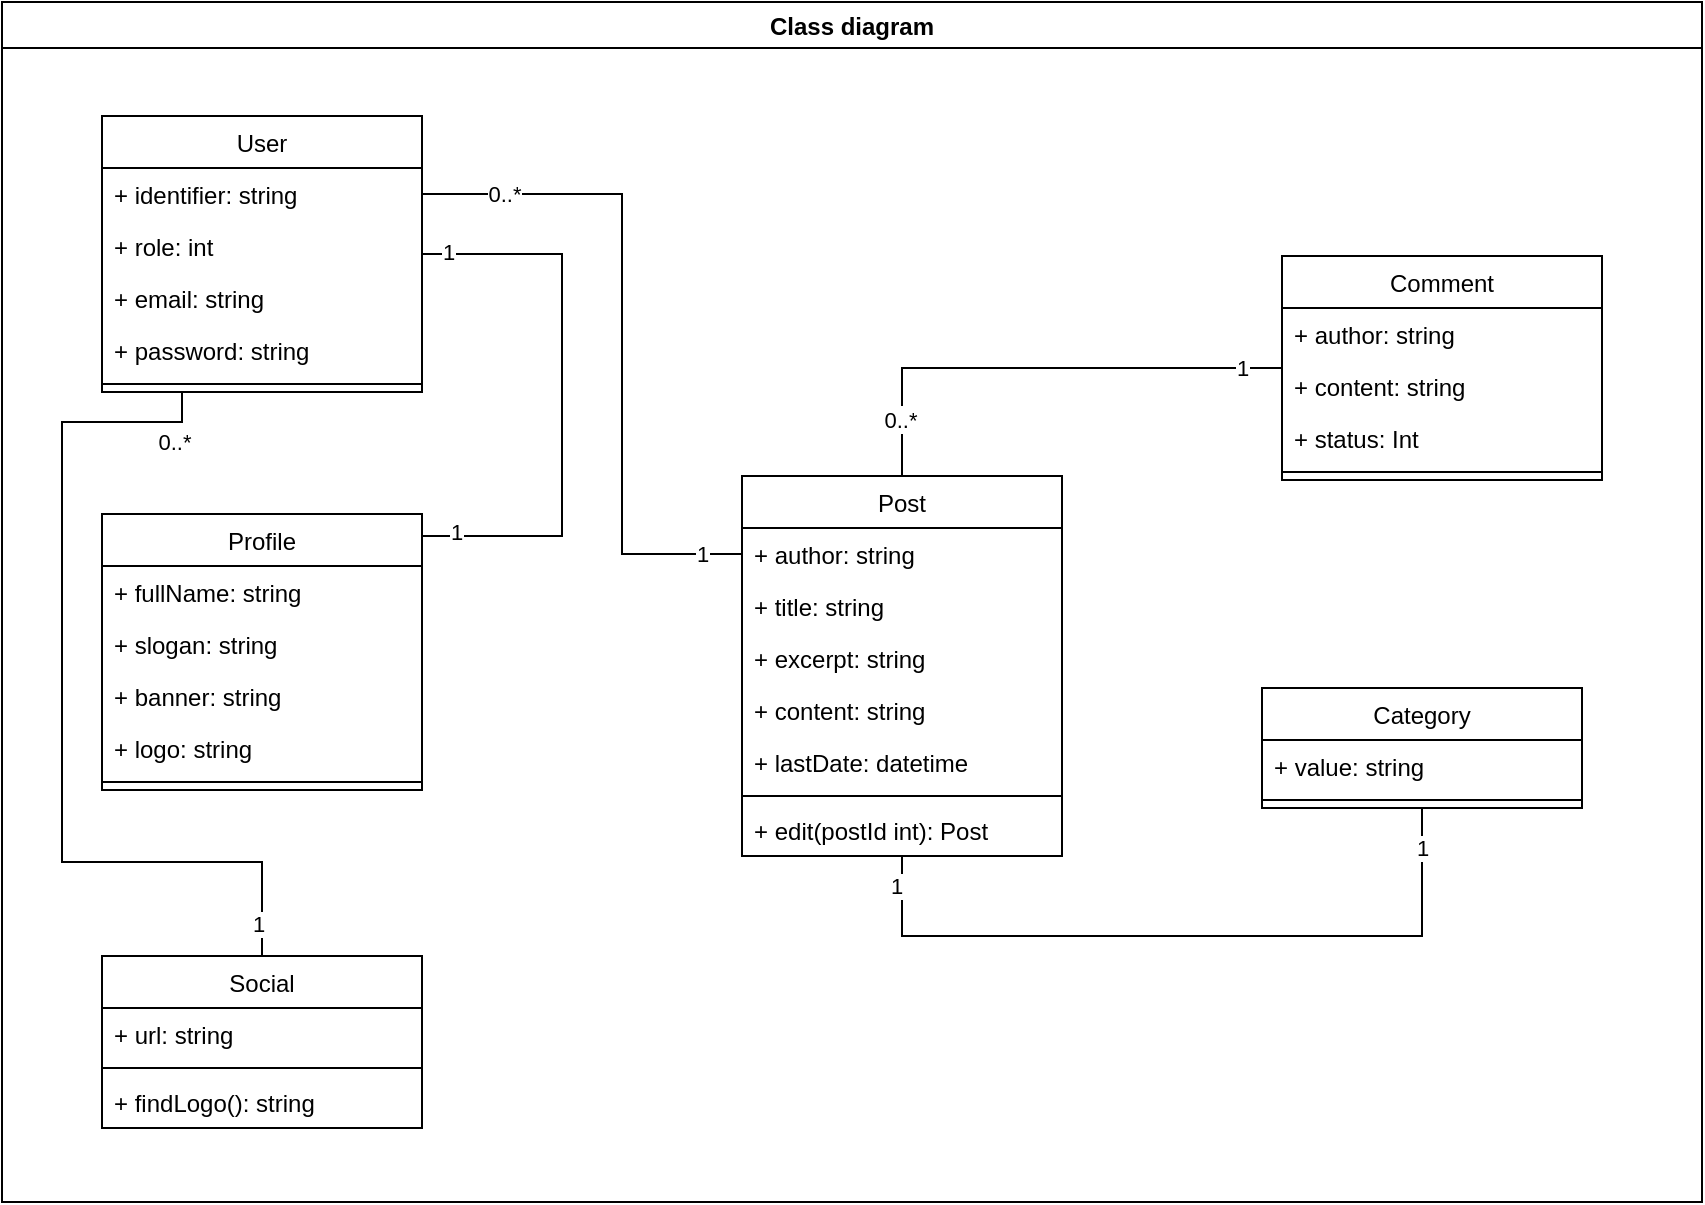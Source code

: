 <mxfile version="21.6.8" type="device">
  <diagram id="C5RBs43oDa-KdzZeNtuy" name="Page-1">
    <mxGraphModel dx="1925" dy="1815" grid="1" gridSize="10" guides="1" tooltips="1" connect="1" arrows="1" fold="1" page="1" pageScale="1" pageWidth="827" pageHeight="1169" math="0" shadow="0">
      <root>
        <mxCell id="WIyWlLk6GJQsqaUBKTNV-0" />
        <mxCell id="WIyWlLk6GJQsqaUBKTNV-1" parent="WIyWlLk6GJQsqaUBKTNV-0" />
        <mxCell id="5dLH2-bOq6MJYjy3w7BF-282" value="Class diagram" style="swimlane;startSize=23;" parent="WIyWlLk6GJQsqaUBKTNV-1" vertex="1">
          <mxGeometry x="-400" y="-960" width="850" height="600" as="geometry" />
        </mxCell>
        <mxCell id="5dLH2-bOq6MJYjy3w7BF-292" value="User" style="swimlane;fontStyle=0;align=center;verticalAlign=top;childLayout=stackLayout;horizontal=1;startSize=26;horizontalStack=0;resizeParent=1;resizeLast=0;collapsible=1;marginBottom=0;rounded=0;shadow=0;strokeWidth=1;" parent="5dLH2-bOq6MJYjy3w7BF-282" vertex="1">
          <mxGeometry x="50" y="57" width="160" height="138" as="geometry">
            <mxRectangle x="230" y="140" width="160" height="26" as="alternateBounds" />
          </mxGeometry>
        </mxCell>
        <mxCell id="5dLH2-bOq6MJYjy3w7BF-293" value="+ identifier: string" style="text;align=left;verticalAlign=top;spacingLeft=4;spacingRight=4;overflow=hidden;rotatable=0;points=[[0,0.5],[1,0.5]];portConstraint=eastwest;" parent="5dLH2-bOq6MJYjy3w7BF-292" vertex="1">
          <mxGeometry y="26" width="160" height="26" as="geometry" />
        </mxCell>
        <mxCell id="5dLH2-bOq6MJYjy3w7BF-294" value="+ role: int" style="text;align=left;verticalAlign=top;spacingLeft=4;spacingRight=4;overflow=hidden;rotatable=0;points=[[0,0.5],[1,0.5]];portConstraint=eastwest;rounded=0;shadow=0;html=0;" parent="5dLH2-bOq6MJYjy3w7BF-292" vertex="1">
          <mxGeometry y="52" width="160" height="26" as="geometry" />
        </mxCell>
        <mxCell id="SX-rihnzQ8es6wSrGuTu-25" value="+ email: string" style="text;align=left;verticalAlign=top;spacingLeft=4;spacingRight=4;overflow=hidden;rotatable=0;points=[[0,0.5],[1,0.5]];portConstraint=eastwest;rounded=0;shadow=0;html=0;" parent="5dLH2-bOq6MJYjy3w7BF-292" vertex="1">
          <mxGeometry y="78" width="160" height="26" as="geometry" />
        </mxCell>
        <mxCell id="ggaZgJPCZ2kaR8DIM5gM-43" value="+ password: string" style="text;align=left;verticalAlign=top;spacingLeft=4;spacingRight=4;overflow=hidden;rotatable=0;points=[[0,0.5],[1,0.5]];portConstraint=eastwest;rounded=0;shadow=0;html=0;" vertex="1" parent="5dLH2-bOq6MJYjy3w7BF-292">
          <mxGeometry y="104" width="160" height="26" as="geometry" />
        </mxCell>
        <mxCell id="5dLH2-bOq6MJYjy3w7BF-297" value="" style="line;html=1;strokeWidth=1;align=left;verticalAlign=middle;spacingTop=-1;spacingLeft=3;spacingRight=3;rotatable=0;labelPosition=right;points=[];portConstraint=eastwest;" parent="5dLH2-bOq6MJYjy3w7BF-292" vertex="1">
          <mxGeometry y="130" width="160" height="8" as="geometry" />
        </mxCell>
        <mxCell id="5f2Y2o3vqF1S9tGnKY9q-0" value="Social" style="swimlane;fontStyle=0;align=center;verticalAlign=top;childLayout=stackLayout;horizontal=1;startSize=26;horizontalStack=0;resizeParent=1;resizeLast=0;collapsible=1;marginBottom=0;rounded=0;shadow=0;strokeWidth=1;" parent="5dLH2-bOq6MJYjy3w7BF-282" vertex="1">
          <mxGeometry x="50" y="477" width="160" height="86" as="geometry">
            <mxRectangle x="550" y="140" width="160" height="26" as="alternateBounds" />
          </mxGeometry>
        </mxCell>
        <mxCell id="5f2Y2o3vqF1S9tGnKY9q-1" value="+ url: string" style="text;align=left;verticalAlign=top;spacingLeft=4;spacingRight=4;overflow=hidden;rotatable=0;points=[[0,0.5],[1,0.5]];portConstraint=eastwest;" parent="5f2Y2o3vqF1S9tGnKY9q-0" vertex="1">
          <mxGeometry y="26" width="160" height="26" as="geometry" />
        </mxCell>
        <mxCell id="5f2Y2o3vqF1S9tGnKY9q-4" value="" style="line;html=1;strokeWidth=1;align=left;verticalAlign=middle;spacingTop=-1;spacingLeft=3;spacingRight=3;rotatable=0;labelPosition=right;points=[];portConstraint=eastwest;" parent="5f2Y2o3vqF1S9tGnKY9q-0" vertex="1">
          <mxGeometry y="52" width="160" height="8" as="geometry" />
        </mxCell>
        <mxCell id="ggaZgJPCZ2kaR8DIM5gM-41" value="+ findLogo(): string" style="text;align=left;verticalAlign=top;spacingLeft=4;spacingRight=4;overflow=hidden;rotatable=0;points=[[0,0.5],[1,0.5]];portConstraint=eastwest;" vertex="1" parent="5f2Y2o3vqF1S9tGnKY9q-0">
          <mxGeometry y="60" width="160" height="26" as="geometry" />
        </mxCell>
        <mxCell id="5dLH2-bOq6MJYjy3w7BF-324" value="Comment" style="swimlane;fontStyle=0;align=center;verticalAlign=top;childLayout=stackLayout;horizontal=1;startSize=26;horizontalStack=0;resizeParent=1;resizeLast=0;collapsible=1;marginBottom=0;rounded=0;shadow=0;strokeWidth=1;" parent="5dLH2-bOq6MJYjy3w7BF-282" vertex="1">
          <mxGeometry x="640" y="127" width="160" height="112" as="geometry">
            <mxRectangle x="550" y="140" width="160" height="26" as="alternateBounds" />
          </mxGeometry>
        </mxCell>
        <mxCell id="5dLH2-bOq6MJYjy3w7BF-326" value="+ author: string" style="text;align=left;verticalAlign=top;spacingLeft=4;spacingRight=4;overflow=hidden;rotatable=0;points=[[0,0.5],[1,0.5]];portConstraint=eastwest;rounded=0;shadow=0;html=0;" parent="5dLH2-bOq6MJYjy3w7BF-324" vertex="1">
          <mxGeometry y="26" width="160" height="26" as="geometry" />
        </mxCell>
        <mxCell id="5dLH2-bOq6MJYjy3w7BF-327" value="+ content: string" style="text;align=left;verticalAlign=top;spacingLeft=4;spacingRight=4;overflow=hidden;rotatable=0;points=[[0,0.5],[1,0.5]];portConstraint=eastwest;rounded=0;shadow=0;html=0;" parent="5dLH2-bOq6MJYjy3w7BF-324" vertex="1">
          <mxGeometry y="52" width="160" height="26" as="geometry" />
        </mxCell>
        <mxCell id="ggaZgJPCZ2kaR8DIM5gM-24" value="+ status: Int" style="text;align=left;verticalAlign=top;spacingLeft=4;spacingRight=4;overflow=hidden;rotatable=0;points=[[0,0.5],[1,0.5]];portConstraint=eastwest;rounded=0;shadow=0;html=0;" vertex="1" parent="5dLH2-bOq6MJYjy3w7BF-324">
          <mxGeometry y="78" width="160" height="26" as="geometry" />
        </mxCell>
        <mxCell id="5dLH2-bOq6MJYjy3w7BF-328" value="" style="line;html=1;strokeWidth=1;align=left;verticalAlign=middle;spacingTop=-1;spacingLeft=3;spacingRight=3;rotatable=0;labelPosition=right;points=[];portConstraint=eastwest;" parent="5dLH2-bOq6MJYjy3w7BF-324" vertex="1">
          <mxGeometry y="104" width="160" height="8" as="geometry" />
        </mxCell>
        <mxCell id="5f2Y2o3vqF1S9tGnKY9q-8" value="Category" style="swimlane;fontStyle=0;align=center;verticalAlign=top;childLayout=stackLayout;horizontal=1;startSize=26;horizontalStack=0;resizeParent=1;resizeLast=0;collapsible=1;marginBottom=0;rounded=0;shadow=0;strokeWidth=1;" parent="5dLH2-bOq6MJYjy3w7BF-282" vertex="1">
          <mxGeometry x="630" y="343" width="160" height="60" as="geometry">
            <mxRectangle x="550" y="140" width="160" height="26" as="alternateBounds" />
          </mxGeometry>
        </mxCell>
        <mxCell id="5f2Y2o3vqF1S9tGnKY9q-10" value="+ value: string" style="text;align=left;verticalAlign=top;spacingLeft=4;spacingRight=4;overflow=hidden;rotatable=0;points=[[0,0.5],[1,0.5]];portConstraint=eastwest;rounded=0;shadow=0;html=0;" parent="5f2Y2o3vqF1S9tGnKY9q-8" vertex="1">
          <mxGeometry y="26" width="160" height="26" as="geometry" />
        </mxCell>
        <mxCell id="5f2Y2o3vqF1S9tGnKY9q-11" value="" style="line;html=1;strokeWidth=1;align=left;verticalAlign=middle;spacingTop=-1;spacingLeft=3;spacingRight=3;rotatable=0;labelPosition=right;points=[];portConstraint=eastwest;" parent="5f2Y2o3vqF1S9tGnKY9q-8" vertex="1">
          <mxGeometry y="52" width="160" height="8" as="geometry" />
        </mxCell>
        <mxCell id="5dLH2-bOq6MJYjy3w7BF-298" value="Profile" style="swimlane;fontStyle=0;align=center;verticalAlign=top;childLayout=stackLayout;horizontal=1;startSize=26;horizontalStack=0;resizeParent=1;resizeLast=0;collapsible=1;marginBottom=0;rounded=0;shadow=0;strokeWidth=1;" parent="5dLH2-bOq6MJYjy3w7BF-282" vertex="1">
          <mxGeometry x="50" y="256" width="160" height="138" as="geometry">
            <mxRectangle x="130" y="380" width="160" height="26" as="alternateBounds" />
          </mxGeometry>
        </mxCell>
        <mxCell id="5dLH2-bOq6MJYjy3w7BF-300" value="+ fullName: string" style="text;align=left;verticalAlign=top;spacingLeft=4;spacingRight=4;overflow=hidden;rotatable=0;points=[[0,0.5],[1,0.5]];portConstraint=eastwest;rounded=0;shadow=0;html=0;" parent="5dLH2-bOq6MJYjy3w7BF-298" vertex="1">
          <mxGeometry y="26" width="160" height="26" as="geometry" />
        </mxCell>
        <mxCell id="5dLH2-bOq6MJYjy3w7BF-302" value="+ slogan: string" style="text;align=left;verticalAlign=top;spacingLeft=4;spacingRight=4;overflow=hidden;rotatable=0;points=[[0,0.5],[1,0.5]];portConstraint=eastwest;rounded=0;shadow=0;html=0;" parent="5dLH2-bOq6MJYjy3w7BF-298" vertex="1">
          <mxGeometry y="52" width="160" height="26" as="geometry" />
        </mxCell>
        <mxCell id="ggaZgJPCZ2kaR8DIM5gM-36" value="+ banner: string" style="text;align=left;verticalAlign=top;spacingLeft=4;spacingRight=4;overflow=hidden;rotatable=0;points=[[0,0.5],[1,0.5]];portConstraint=eastwest;rounded=0;shadow=0;html=0;" vertex="1" parent="5dLH2-bOq6MJYjy3w7BF-298">
          <mxGeometry y="78" width="160" height="26" as="geometry" />
        </mxCell>
        <mxCell id="5dLH2-bOq6MJYjy3w7BF-301" value="+ logo: string" style="text;align=left;verticalAlign=top;spacingLeft=4;spacingRight=4;overflow=hidden;rotatable=0;points=[[0,0.5],[1,0.5]];portConstraint=eastwest;rounded=0;shadow=0;html=0;" parent="5dLH2-bOq6MJYjy3w7BF-298" vertex="1">
          <mxGeometry y="104" width="160" height="26" as="geometry" />
        </mxCell>
        <mxCell id="5dLH2-bOq6MJYjy3w7BF-307" value="" style="line;html=1;strokeWidth=1;align=left;verticalAlign=middle;spacingTop=-1;spacingLeft=3;spacingRight=3;rotatable=0;labelPosition=right;points=[];portConstraint=eastwest;" parent="5dLH2-bOq6MJYjy3w7BF-298" vertex="1">
          <mxGeometry y="130" width="160" height="8" as="geometry" />
        </mxCell>
        <mxCell id="5dLH2-bOq6MJYjy3w7BF-318" value="Post" style="swimlane;fontStyle=0;align=center;verticalAlign=top;childLayout=stackLayout;horizontal=1;startSize=26;horizontalStack=0;resizeParent=1;resizeLast=0;collapsible=1;marginBottom=0;rounded=0;shadow=0;strokeWidth=1;" parent="5dLH2-bOq6MJYjy3w7BF-282" vertex="1">
          <mxGeometry x="370" y="237" width="160" height="190" as="geometry">
            <mxRectangle x="550" y="140" width="160" height="26" as="alternateBounds" />
          </mxGeometry>
        </mxCell>
        <mxCell id="5dLH2-bOq6MJYjy3w7BF-320" value="+ author: string" style="text;align=left;verticalAlign=top;spacingLeft=4;spacingRight=4;overflow=hidden;rotatable=0;points=[[0,0.5],[1,0.5]];portConstraint=eastwest;rounded=0;shadow=0;html=0;" parent="5dLH2-bOq6MJYjy3w7BF-318" vertex="1">
          <mxGeometry y="26" width="160" height="26" as="geometry" />
        </mxCell>
        <mxCell id="5dLH2-bOq6MJYjy3w7BF-319" value="+ title: string" style="text;align=left;verticalAlign=top;spacingLeft=4;spacingRight=4;overflow=hidden;rotatable=0;points=[[0,0.5],[1,0.5]];portConstraint=eastwest;" parent="5dLH2-bOq6MJYjy3w7BF-318" vertex="1">
          <mxGeometry y="52" width="160" height="26" as="geometry" />
        </mxCell>
        <mxCell id="5dLH2-bOq6MJYjy3w7BF-321" value="+ excerpt: string" style="text;align=left;verticalAlign=top;spacingLeft=4;spacingRight=4;overflow=hidden;rotatable=0;points=[[0,0.5],[1,0.5]];portConstraint=eastwest;rounded=0;shadow=0;html=0;" parent="5dLH2-bOq6MJYjy3w7BF-318" vertex="1">
          <mxGeometry y="78" width="160" height="26" as="geometry" />
        </mxCell>
        <mxCell id="5dLH2-bOq6MJYjy3w7BF-314" value="+ content: string" style="text;align=left;verticalAlign=top;spacingLeft=4;spacingRight=4;overflow=hidden;rotatable=0;points=[[0,0.5],[1,0.5]];portConstraint=eastwest;rounded=0;shadow=0;html=0;" parent="5dLH2-bOq6MJYjy3w7BF-318" vertex="1">
          <mxGeometry y="104" width="160" height="26" as="geometry" />
        </mxCell>
        <mxCell id="SX-rihnzQ8es6wSrGuTu-6" value="+ lastDate: datetime" style="text;align=left;verticalAlign=top;spacingLeft=4;spacingRight=4;overflow=hidden;rotatable=0;points=[[0,0.5],[1,0.5]];portConstraint=eastwest;rounded=0;shadow=0;html=0;" parent="5dLH2-bOq6MJYjy3w7BF-318" vertex="1">
          <mxGeometry y="130" width="160" height="26" as="geometry" />
        </mxCell>
        <mxCell id="5dLH2-bOq6MJYjy3w7BF-323" value="" style="line;html=1;strokeWidth=1;align=left;verticalAlign=middle;spacingTop=-1;spacingLeft=3;spacingRight=3;rotatable=0;labelPosition=right;points=[];portConstraint=eastwest;" parent="5dLH2-bOq6MJYjy3w7BF-318" vertex="1">
          <mxGeometry y="156" width="160" height="8" as="geometry" />
        </mxCell>
        <mxCell id="ggaZgJPCZ2kaR8DIM5gM-42" value="+ edit(postId int): Post" style="text;align=left;verticalAlign=top;spacingLeft=4;spacingRight=4;overflow=hidden;rotatable=0;points=[[0,0.5],[1,0.5]];portConstraint=eastwest;" vertex="1" parent="5dLH2-bOq6MJYjy3w7BF-318">
          <mxGeometry y="164" width="160" height="26" as="geometry" />
        </mxCell>
        <mxCell id="ggaZgJPCZ2kaR8DIM5gM-15" value="" style="endArrow=none;html=1;rounded=0;edgeStyle=orthogonalEdgeStyle;entryX=0.5;entryY=0;entryDx=0;entryDy=0;" edge="1" parent="5dLH2-bOq6MJYjy3w7BF-282" source="5dLH2-bOq6MJYjy3w7BF-324" target="5dLH2-bOq6MJYjy3w7BF-318">
          <mxGeometry width="50" height="50" relative="1" as="geometry">
            <mxPoint x="580" y="452" as="sourcePoint" />
            <mxPoint x="420" y="217" as="targetPoint" />
          </mxGeometry>
        </mxCell>
        <mxCell id="ggaZgJPCZ2kaR8DIM5gM-16" value="1" style="edgeLabel;html=1;align=center;verticalAlign=middle;resizable=0;points=[];" vertex="1" connectable="0" parent="ggaZgJPCZ2kaR8DIM5gM-15">
          <mxGeometry x="0.758" relative="1" as="geometry">
            <mxPoint as="offset" />
          </mxGeometry>
        </mxCell>
        <mxCell id="ggaZgJPCZ2kaR8DIM5gM-17" value="1" style="edgeLabel;html=1;align=center;verticalAlign=middle;resizable=0;points=[];" vertex="1" connectable="0" parent="ggaZgJPCZ2kaR8DIM5gM-15">
          <mxGeometry x="-0.67" relative="1" as="geometry">
            <mxPoint x="20" as="offset" />
          </mxGeometry>
        </mxCell>
        <mxCell id="ggaZgJPCZ2kaR8DIM5gM-35" value="0..*" style="edgeLabel;html=1;align=center;verticalAlign=middle;resizable=0;points=[];" vertex="1" connectable="0" parent="ggaZgJPCZ2kaR8DIM5gM-15">
          <mxGeometry x="0.766" y="-1" relative="1" as="geometry">
            <mxPoint as="offset" />
          </mxGeometry>
        </mxCell>
        <mxCell id="ggaZgJPCZ2kaR8DIM5gM-21" value="" style="endArrow=none;html=1;rounded=0;edgeStyle=orthogonalEdgeStyle;" edge="1" parent="5dLH2-bOq6MJYjy3w7BF-282" source="5dLH2-bOq6MJYjy3w7BF-298" target="5dLH2-bOq6MJYjy3w7BF-292">
          <mxGeometry width="50" height="50" relative="1" as="geometry">
            <mxPoint x="580" y="347" as="sourcePoint" />
            <mxPoint x="630" y="297" as="targetPoint" />
            <Array as="points">
              <mxPoint x="280" y="267" />
              <mxPoint x="280" y="126" />
            </Array>
          </mxGeometry>
        </mxCell>
        <mxCell id="ggaZgJPCZ2kaR8DIM5gM-22" value="1" style="edgeLabel;html=1;align=center;verticalAlign=middle;resizable=0;points=[];" vertex="1" connectable="0" parent="ggaZgJPCZ2kaR8DIM5gM-21">
          <mxGeometry x="-0.884" y="2" relative="1" as="geometry">
            <mxPoint as="offset" />
          </mxGeometry>
        </mxCell>
        <mxCell id="ggaZgJPCZ2kaR8DIM5gM-23" value="1" style="edgeLabel;html=1;align=center;verticalAlign=middle;resizable=0;points=[];" vertex="1" connectable="0" parent="ggaZgJPCZ2kaR8DIM5gM-21">
          <mxGeometry x="0.911" y="-1" relative="1" as="geometry">
            <mxPoint as="offset" />
          </mxGeometry>
        </mxCell>
        <mxCell id="ggaZgJPCZ2kaR8DIM5gM-32" value="" style="endArrow=none;html=1;rounded=0;edgeStyle=orthogonalEdgeStyle;exitX=0;exitY=0.5;exitDx=0;exitDy=0;entryX=1;entryY=0.5;entryDx=0;entryDy=0;" edge="1" parent="5dLH2-bOq6MJYjy3w7BF-282" source="5dLH2-bOq6MJYjy3w7BF-320">
          <mxGeometry width="50" height="50" relative="1" as="geometry">
            <mxPoint x="545" y="87" as="sourcePoint" />
            <mxPoint x="210" y="96" as="targetPoint" />
            <Array as="points">
              <mxPoint x="310" y="276" />
              <mxPoint x="310" y="96" />
            </Array>
          </mxGeometry>
        </mxCell>
        <mxCell id="ggaZgJPCZ2kaR8DIM5gM-33" value="0..*" style="edgeLabel;html=1;align=center;verticalAlign=middle;resizable=0;points=[];" vertex="1" connectable="0" parent="ggaZgJPCZ2kaR8DIM5gM-32">
          <mxGeometry x="0.758" relative="1" as="geometry">
            <mxPoint as="offset" />
          </mxGeometry>
        </mxCell>
        <mxCell id="ggaZgJPCZ2kaR8DIM5gM-34" value="1" style="edgeLabel;html=1;align=center;verticalAlign=middle;resizable=0;points=[];" vertex="1" connectable="0" parent="ggaZgJPCZ2kaR8DIM5gM-32">
          <mxGeometry x="-0.67" relative="1" as="geometry">
            <mxPoint x="36" as="offset" />
          </mxGeometry>
        </mxCell>
        <mxCell id="ggaZgJPCZ2kaR8DIM5gM-7" value="" style="endArrow=none;html=1;rounded=0;edgeStyle=orthogonalEdgeStyle;" edge="1" parent="5dLH2-bOq6MJYjy3w7BF-282" source="5f2Y2o3vqF1S9tGnKY9q-8" target="5dLH2-bOq6MJYjy3w7BF-318">
          <mxGeometry width="50" height="50" relative="1" as="geometry">
            <mxPoint x="420" y="482" as="sourcePoint" />
            <mxPoint x="580" y="337" as="targetPoint" />
            <Array as="points">
              <mxPoint x="710" y="467" />
              <mxPoint x="450" y="467" />
            </Array>
          </mxGeometry>
        </mxCell>
        <mxCell id="ggaZgJPCZ2kaR8DIM5gM-8" value="1" style="edgeLabel;html=1;align=center;verticalAlign=middle;resizable=0;points=[];" vertex="1" connectable="0" parent="ggaZgJPCZ2kaR8DIM5gM-7">
          <mxGeometry x="0.918" y="3" relative="1" as="geometry">
            <mxPoint as="offset" />
          </mxGeometry>
        </mxCell>
        <mxCell id="ggaZgJPCZ2kaR8DIM5gM-9" value="1" style="edgeLabel;html=1;align=center;verticalAlign=middle;resizable=0;points=[];" vertex="1" connectable="0" parent="ggaZgJPCZ2kaR8DIM5gM-7">
          <mxGeometry x="-0.89" relative="1" as="geometry">
            <mxPoint as="offset" />
          </mxGeometry>
        </mxCell>
        <mxCell id="ggaZgJPCZ2kaR8DIM5gM-38" value="" style="endArrow=none;html=1;rounded=0;edgeStyle=orthogonalEdgeStyle;exitX=0.5;exitY=0;exitDx=0;exitDy=0;entryX=0.25;entryY=1;entryDx=0;entryDy=0;" edge="1" parent="5dLH2-bOq6MJYjy3w7BF-282" source="5f2Y2o3vqF1S9tGnKY9q-0" target="5dLH2-bOq6MJYjy3w7BF-292">
          <mxGeometry width="50" height="50" relative="1" as="geometry">
            <mxPoint x="240" y="494" as="sourcePoint" />
            <mxPoint x="240" y="353" as="targetPoint" />
            <Array as="points">
              <mxPoint x="130" y="430" />
              <mxPoint x="30" y="430" />
              <mxPoint x="30" y="210" />
              <mxPoint x="90" y="210" />
            </Array>
          </mxGeometry>
        </mxCell>
        <mxCell id="ggaZgJPCZ2kaR8DIM5gM-39" value="1" style="edgeLabel;html=1;align=center;verticalAlign=middle;resizable=0;points=[];" vertex="1" connectable="0" parent="ggaZgJPCZ2kaR8DIM5gM-38">
          <mxGeometry x="-0.884" y="2" relative="1" as="geometry">
            <mxPoint y="9" as="offset" />
          </mxGeometry>
        </mxCell>
        <mxCell id="ggaZgJPCZ2kaR8DIM5gM-40" value="0..*" style="edgeLabel;html=1;align=center;verticalAlign=middle;resizable=0;points=[];" vertex="1" connectable="0" parent="ggaZgJPCZ2kaR8DIM5gM-38">
          <mxGeometry x="0.911" y="-1" relative="1" as="geometry">
            <mxPoint y="9" as="offset" />
          </mxGeometry>
        </mxCell>
      </root>
    </mxGraphModel>
  </diagram>
</mxfile>
